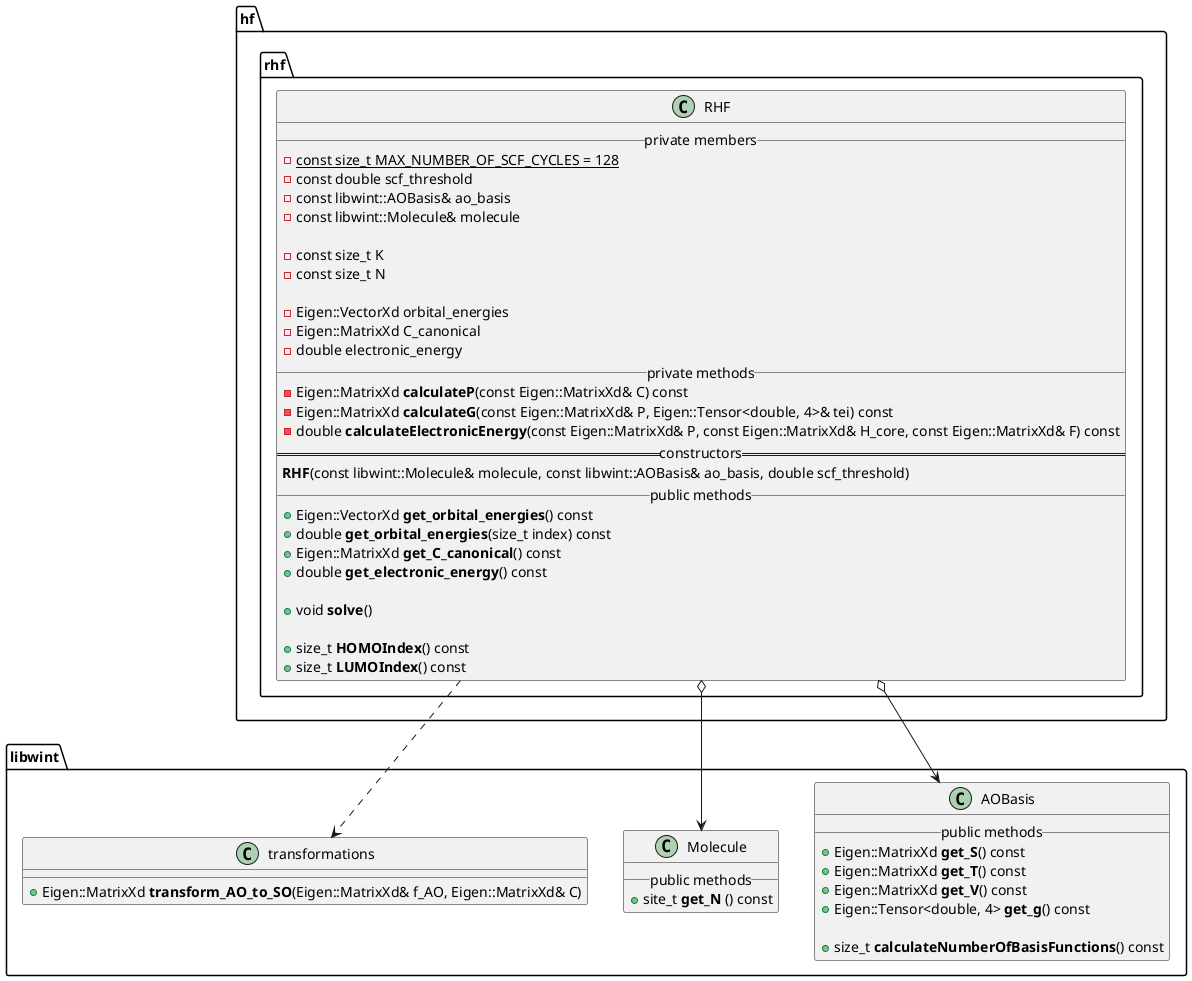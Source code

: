 @startuml


namespace libwint {

    class AOBasis {
        __ public methods __
            + Eigen::MatrixXd **get_S**() const
            + Eigen::MatrixXd **get_T**() const
            + Eigen::MatrixXd **get_V**() const
            + Eigen::Tensor<double, 4> **get_g**() const

            + size_t **calculateNumberOfBasisFunctions**() const
    }


    class Molecule {
        __ public methods __
            + site_t **get_N** () const
    }


    class transformations {
        + Eigen::MatrixXd **transform_AO_to_SO**(Eigen::MatrixXd& f_AO, Eigen::MatrixXd& C)
    }

}


namespace hf {
    namespace rhf {

        class RHF {
            __ private members __
                - const size_t {static} MAX_NUMBER_OF_SCF_CYCLES = 128
                - const double scf_threshold
                - const libwint::AOBasis& ao_basis
                - const libwint::Molecule& molecule

                - const size_t K
                - const size_t N

                - Eigen::VectorXd orbital_energies
                - Eigen::MatrixXd C_canonical
                - double electronic_energy
            __ private methods __
                - Eigen::MatrixXd **calculateP**(const Eigen::MatrixXd& C) const
                - Eigen::MatrixXd **calculateG**(const Eigen::MatrixXd& P, Eigen::Tensor<double, 4>& tei) const
                - double **calculateElectronicEnergy**(const Eigen::MatrixXd& P, const Eigen::MatrixXd& H_core, const Eigen::MatrixXd& F) const
            == constructors ==
                **RHF**(const libwint::Molecule& molecule, const libwint::AOBasis& ao_basis, double scf_threshold)
            __ public methods __
                + Eigen::VectorXd **get_orbital_energies**() const
                + double **get_orbital_energies**(size_t index) const
                + Eigen::MatrixXd **get_C_canonical**() const
                + double **get_electronic_energy**() const

                + void **solve**()

                + size_t **HOMOIndex**() const
                + size_t **LUMOIndex**() const
        }
    }
}



hf.rhf.RHF o--> libwint.AOBasis

hf.rhf.RHF o--> libwint.Molecule

hf.rhf.RHF ..> libwint.transformations

@enduml
